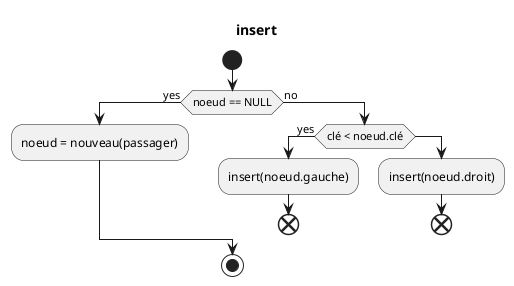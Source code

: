 @startuml insert
title insert
start
if (noeud == NULL) then (yes)
    :noeud = nouveau(passager);
else (no)
    if (clé < noeud.clé) then (yes)
        :insert(noeud.gauche);
        end
    else
        :insert(noeud.droit);
        end
    endif
endif
stop
@enduml